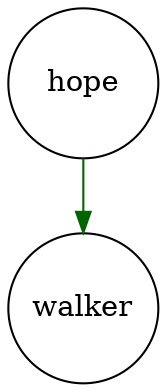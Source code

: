 digraph fullagr_hope_walker { 
 K=0.6 
 "hope" -> { "walker" } [color="darkgreen", arrowhead="normal", penwidth=1, href="#401"]; 
 "hope" [shape="circle", fixedsize="true", height=1, width=1, style="filled", fillcolor="white", href="#hope"]; 
 "walker" [shape="circle", fixedsize="true", height=1, width=1, style="filled", fillcolor="white", href="#walker"]; 

}